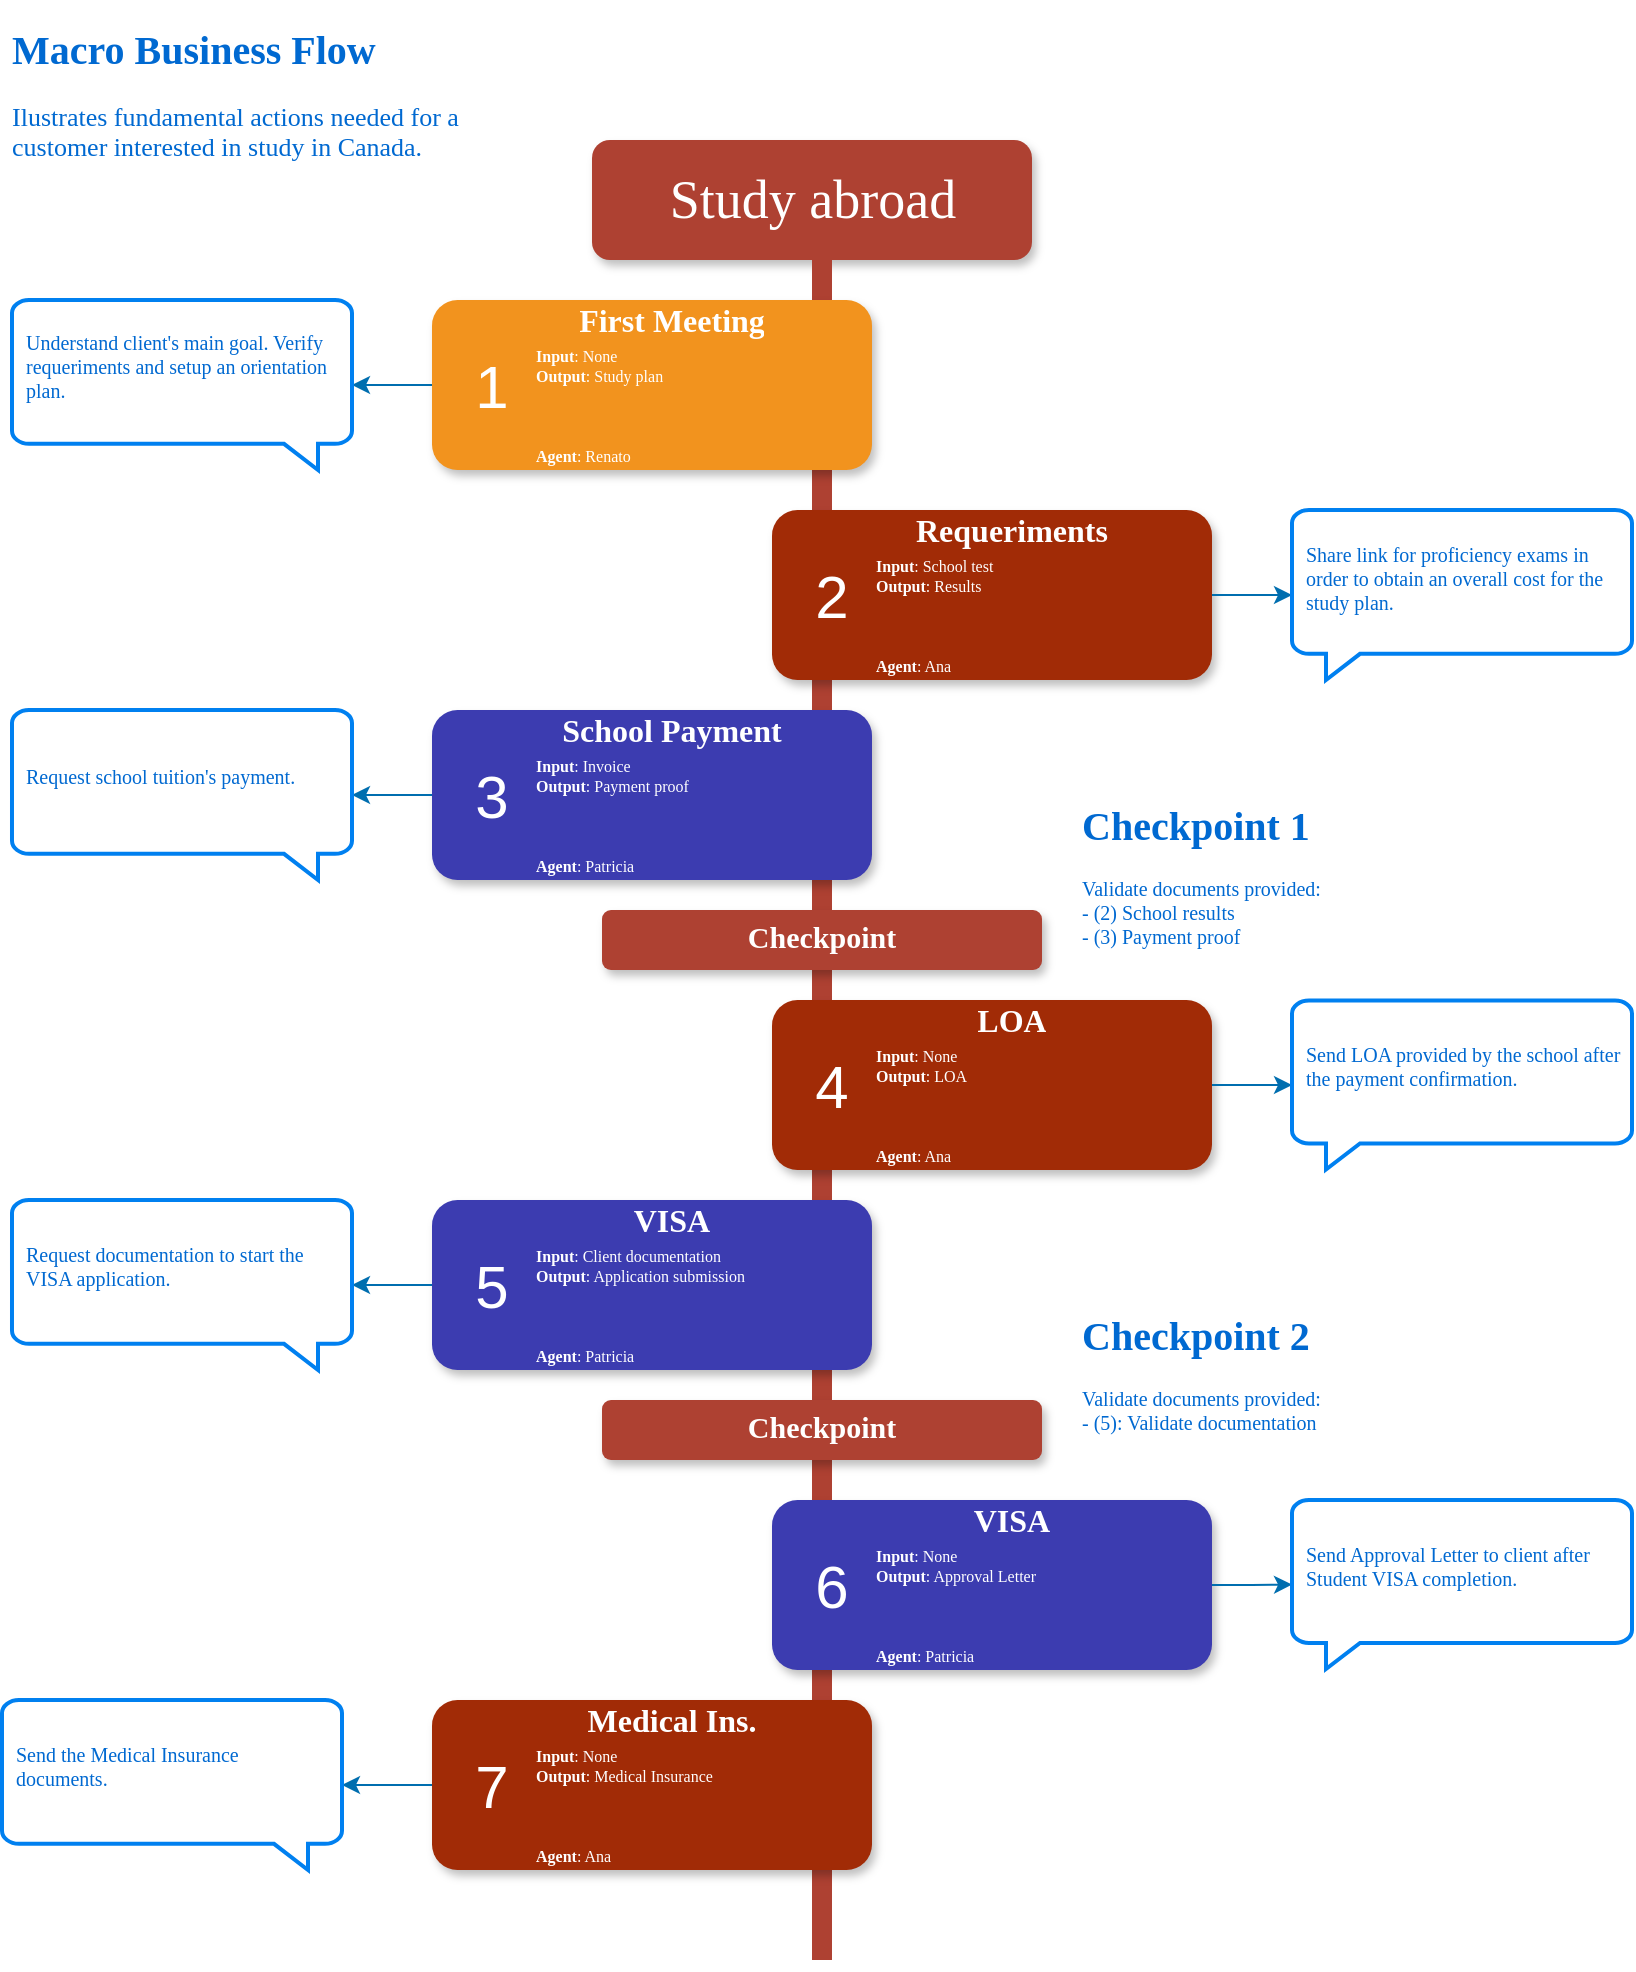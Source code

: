 <mxfile version="13.3.5" type="device"><diagram name="Page-1" id="fbcf5db9-b524-4cd4-e4f3-379dc89c3999"><mxGraphModel dx="813" dy="475" grid="1" gridSize="10" guides="1" tooltips="1" connect="1" arrows="1" fold="1" page="1" pageScale="1" pageWidth="850" pageHeight="1100" background="#ffffff" math="0" shadow="0"><root><mxCell id="0"/><mxCell id="1" parent="0"/><mxCell id="NE20-TnArG-rOe8Al59K-18" value="" style="rounded=1;whiteSpace=wrap;html=1;strokeWidth=1;fontSize=13;align=center;gradientDirection=east;verticalAlign=top;shadow=1;fontColor=#ffffff;strokeColor=none;fillColor=#AE4132;" vertex="1" parent="1"><mxGeometry x="320" y="70" width="220" height="60" as="geometry"/></mxCell><mxCell id="2a0f93b5c73ef8e7-1" value="" style="line;strokeWidth=10;direction=south;html=1;fillColor=none;fontSize=13;fontColor=#000000;align=center;strokeColor=#AE4132;" parent="1" vertex="1"><mxGeometry x="430" y="130" width="10" height="850" as="geometry"/></mxCell><mxCell id="NE20-TnArG-rOe8Al59K-45" style="edgeStyle=orthogonalEdgeStyle;rounded=0;orthogonalLoop=1;jettySize=auto;html=1;fontFamily=Verdana;fontSize=15;fontColor=#FFFFFF;fillColor=#1ba1e2;strokeColor=#006EAF;" edge="1" parent="1" source="2a0f93b5c73ef8e7-2" target="NE20-TnArG-rOe8Al59K-44"><mxGeometry relative="1" as="geometry"/></mxCell><mxCell id="2a0f93b5c73ef8e7-2" value="" style="rounded=1;whiteSpace=wrap;html=1;strokeColor=none;strokeWidth=1;fillColor=#F2931E;fontSize=13;fontColor=#FFFFFF;align=center;gradientColor=none;gradientDirection=east;verticalAlign=top;shadow=1;" parent="1" vertex="1"><mxGeometry x="240" y="150" width="220" height="85" as="geometry"/></mxCell><mxCell id="2a0f93b5c73ef8e7-3" value="1" style="text;html=1;strokeColor=none;fillColor=none;align=center;verticalAlign=middle;whiteSpace=wrap;fontSize=30;fontColor=#FFFFFF;" parent="1" vertex="1"><mxGeometry x="250" y="183" width="40" height="20" as="geometry"/></mxCell><mxCell id="2a0f93b5c73ef8e7-18" value="&lt;h1 style=&quot;font-size: 16px&quot;&gt;First Meeting&lt;/h1&gt;" style="text;html=1;spacing=5;spacingTop=-20;whiteSpace=wrap;overflow=hidden;strokeColor=none;strokeWidth=4;fillColor=none;gradientColor=#007FFF;fontSize=16;fontColor=#FFFFFF;align=center;fontFamily=Verdana;" parent="1" vertex="1"><mxGeometry x="280" y="150" width="160" height="21" as="geometry"/></mxCell><mxCell id="NE20-TnArG-rOe8Al59K-2" value="Study abroad" style="text;html=1;align=center;verticalAlign=middle;resizable=0;points=[];autosize=1;fontFamily=Verdana;fontSize=27;fontColor=#FFFFFF;" vertex="1" parent="1"><mxGeometry x="330" y="80" width="200" height="40" as="geometry"/></mxCell><mxCell id="NE20-TnArG-rOe8Al59K-6" value="&lt;b&gt;Input&lt;/b&gt;: None&lt;br&gt;&lt;b&gt;Output&lt;/b&gt;: Study plan" style="text;html=1;strokeColor=none;fillColor=none;align=left;verticalAlign=middle;whiteSpace=wrap;rounded=0;fontFamily=Verdana;fontSize=8;fontColor=#FFFFFF;" vertex="1" parent="1"><mxGeometry x="290" y="171" width="160" height="24" as="geometry"/></mxCell><mxCell id="NE20-TnArG-rOe8Al59K-7" value="&lt;b&gt;Agent&lt;/b&gt;: Renato" style="text;html=1;strokeColor=none;fillColor=none;align=left;verticalAlign=middle;whiteSpace=wrap;rounded=0;fontFamily=Verdana;fontSize=8;fontColor=#FFFFFF;" vertex="1" parent="1"><mxGeometry x="290" y="221" width="160" height="14" as="geometry"/></mxCell><mxCell id="NE20-TnArG-rOe8Al59K-8" value="" style="rounded=1;whiteSpace=wrap;html=1;strokeColor=none;strokeWidth=1;fontSize=13;fontColor=#FFFFFF;align=center;gradientColor=none;gradientDirection=east;verticalAlign=top;shadow=1;fillColor=#A12B06;" vertex="1" parent="1"><mxGeometry x="410" y="255" width="220" height="85" as="geometry"/></mxCell><mxCell id="NE20-TnArG-rOe8Al59K-9" value="2" style="text;html=1;strokeColor=none;fillColor=none;align=center;verticalAlign=middle;whiteSpace=wrap;fontSize=30;fontColor=#FFFFFF;" vertex="1" parent="1"><mxGeometry x="420" y="288" width="40" height="20" as="geometry"/></mxCell><mxCell id="NE20-TnArG-rOe8Al59K-10" value="&lt;h1 style=&quot;font-size: 16px&quot;&gt;Requeriments&lt;/h1&gt;" style="text;html=1;spacing=5;spacingTop=-20;whiteSpace=wrap;overflow=hidden;strokeColor=none;strokeWidth=4;fillColor=none;gradientColor=#007FFF;fontSize=16;fontColor=#FFFFFF;align=center;fontFamily=Verdana;" vertex="1" parent="1"><mxGeometry x="450" y="255" width="160" height="21" as="geometry"/></mxCell><mxCell id="NE20-TnArG-rOe8Al59K-11" value="&lt;b&gt;Input&lt;/b&gt;: School test&lt;br&gt;&lt;b&gt;Output&lt;/b&gt;: Results" style="text;html=1;strokeColor=none;fillColor=none;align=left;verticalAlign=middle;whiteSpace=wrap;rounded=0;fontFamily=Verdana;fontSize=8;fontColor=#FFFFFF;" vertex="1" parent="1"><mxGeometry x="460" y="276" width="160" height="24" as="geometry"/></mxCell><mxCell id="NE20-TnArG-rOe8Al59K-12" value="&lt;b&gt;Agent&lt;/b&gt;: Ana" style="text;html=1;strokeColor=none;fillColor=none;align=left;verticalAlign=middle;whiteSpace=wrap;rounded=0;fontFamily=Verdana;fontSize=8;fontColor=#FFFFFF;" vertex="1" parent="1"><mxGeometry x="460" y="326" width="160" height="14" as="geometry"/></mxCell><mxCell id="NE20-TnArG-rOe8Al59K-13" value="" style="rounded=1;whiteSpace=wrap;html=1;strokeColor=none;strokeWidth=1;fontSize=13;fontColor=#FFFFFF;align=center;gradientColor=none;gradientDirection=east;verticalAlign=top;shadow=1;fillColor=#3C3CB0;" vertex="1" parent="1"><mxGeometry x="240" y="355" width="220" height="85" as="geometry"/></mxCell><mxCell id="NE20-TnArG-rOe8Al59K-14" value="3" style="text;html=1;strokeColor=none;fillColor=none;align=center;verticalAlign=middle;whiteSpace=wrap;fontSize=30;fontColor=#FFFFFF;" vertex="1" parent="1"><mxGeometry x="250" y="388" width="40" height="20" as="geometry"/></mxCell><mxCell id="NE20-TnArG-rOe8Al59K-15" value="&lt;h1 style=&quot;font-size: 16px&quot;&gt;School Payment&lt;/h1&gt;" style="text;html=1;spacing=5;spacingTop=-20;whiteSpace=wrap;overflow=hidden;strokeColor=none;strokeWidth=4;fillColor=none;gradientColor=#007FFF;fontSize=16;fontColor=#FFFFFF;align=center;fontFamily=Verdana;" vertex="1" parent="1"><mxGeometry x="280" y="355" width="160" height="21" as="geometry"/></mxCell><mxCell id="NE20-TnArG-rOe8Al59K-16" value="&lt;b&gt;Input&lt;/b&gt;: Invoice&lt;br&gt;&lt;b&gt;Output&lt;/b&gt;: Payment proof" style="text;html=1;strokeColor=none;fillColor=none;align=left;verticalAlign=middle;whiteSpace=wrap;rounded=0;fontFamily=Verdana;fontSize=8;fontColor=#FFFFFF;" vertex="1" parent="1"><mxGeometry x="290" y="376" width="160" height="24" as="geometry"/></mxCell><mxCell id="NE20-TnArG-rOe8Al59K-17" value="&lt;b&gt;Agent&lt;/b&gt;: Patricia" style="text;html=1;strokeColor=none;fillColor=none;align=left;verticalAlign=middle;whiteSpace=wrap;rounded=0;fontFamily=Verdana;fontSize=8;fontColor=#FFFFFF;" vertex="1" parent="1"><mxGeometry x="290" y="426" width="160" height="14" as="geometry"/></mxCell><mxCell id="NE20-TnArG-rOe8Al59K-19" value="" style="rounded=1;whiteSpace=wrap;html=1;strokeColor=none;strokeWidth=1;fontSize=13;fontColor=#FFFFFF;align=center;gradientColor=none;gradientDirection=east;verticalAlign=top;shadow=1;fillColor=#AE4132;" vertex="1" parent="1"><mxGeometry x="325" y="455" width="220" height="30" as="geometry"/></mxCell><mxCell id="NE20-TnArG-rOe8Al59K-20" value="&lt;h1 style=&quot;font-size: 15px;&quot;&gt;Checkpoint&lt;/h1&gt;" style="text;html=1;spacing=5;spacingTop=-20;whiteSpace=wrap;overflow=hidden;strokeColor=none;strokeWidth=4;fillColor=none;gradientColor=#007FFF;fontSize=15;fontColor=#FFFFFF;align=center;fontFamily=Verdana;" vertex="1" parent="1"><mxGeometry x="355" y="459.5" width="160" height="21" as="geometry"/></mxCell><mxCell id="NE20-TnArG-rOe8Al59K-22" value="" style="rounded=1;whiteSpace=wrap;html=1;strokeColor=none;strokeWidth=1;fontSize=13;fontColor=#FFFFFF;align=center;gradientColor=none;gradientDirection=east;verticalAlign=top;shadow=1;fillColor=#A12B06;" vertex="1" parent="1"><mxGeometry x="410" y="500" width="220" height="85" as="geometry"/></mxCell><mxCell id="NE20-TnArG-rOe8Al59K-23" value="4" style="text;html=1;strokeColor=none;fillColor=none;align=center;verticalAlign=middle;whiteSpace=wrap;fontSize=30;fontColor=#FFFFFF;" vertex="1" parent="1"><mxGeometry x="420" y="533" width="40" height="20" as="geometry"/></mxCell><mxCell id="NE20-TnArG-rOe8Al59K-24" value="&lt;h1 style=&quot;font-size: 16px&quot;&gt;LOA&lt;/h1&gt;" style="text;html=1;spacing=5;spacingTop=-20;whiteSpace=wrap;overflow=hidden;strokeColor=none;strokeWidth=4;fillColor=none;gradientColor=#007FFF;fontSize=16;fontColor=#FFFFFF;align=center;fontFamily=Verdana;" vertex="1" parent="1"><mxGeometry x="450" y="500" width="160" height="21" as="geometry"/></mxCell><mxCell id="NE20-TnArG-rOe8Al59K-25" value="&lt;b&gt;Input&lt;/b&gt;: None&lt;br&gt;&lt;b&gt;Output&lt;/b&gt;: LOA" style="text;html=1;strokeColor=none;fillColor=none;align=left;verticalAlign=middle;whiteSpace=wrap;rounded=0;fontFamily=Verdana;fontSize=8;fontColor=#FFFFFF;" vertex="1" parent="1"><mxGeometry x="460" y="521" width="160" height="24" as="geometry"/></mxCell><mxCell id="NE20-TnArG-rOe8Al59K-26" value="&lt;b&gt;Agent&lt;/b&gt;: Ana" style="text;html=1;strokeColor=none;fillColor=none;align=left;verticalAlign=middle;whiteSpace=wrap;rounded=0;fontFamily=Verdana;fontSize=8;fontColor=#FFFFFF;" vertex="1" parent="1"><mxGeometry x="460" y="571" width="160" height="14" as="geometry"/></mxCell><mxCell id="NE20-TnArG-rOe8Al59K-27" value="" style="rounded=1;whiteSpace=wrap;html=1;strokeColor=none;strokeWidth=1;fontSize=13;fontColor=#FFFFFF;align=center;gradientColor=none;gradientDirection=east;verticalAlign=top;shadow=1;fillColor=#3C3CB0;" vertex="1" parent="1"><mxGeometry x="240" y="600" width="220" height="85" as="geometry"/></mxCell><mxCell id="NE20-TnArG-rOe8Al59K-28" value="5" style="text;html=1;strokeColor=none;fillColor=none;align=center;verticalAlign=middle;whiteSpace=wrap;fontSize=30;fontColor=#FFFFFF;" vertex="1" parent="1"><mxGeometry x="250" y="633" width="40" height="20" as="geometry"/></mxCell><mxCell id="NE20-TnArG-rOe8Al59K-29" value="&lt;h1 style=&quot;font-size: 16px&quot;&gt;VISA&lt;/h1&gt;" style="text;html=1;spacing=5;spacingTop=-20;whiteSpace=wrap;overflow=hidden;strokeColor=none;strokeWidth=4;fillColor=none;gradientColor=#007FFF;fontSize=16;fontColor=#FFFFFF;align=center;fontFamily=Verdana;" vertex="1" parent="1"><mxGeometry x="280" y="600" width="160" height="21" as="geometry"/></mxCell><mxCell id="NE20-TnArG-rOe8Al59K-30" value="&lt;b&gt;Input&lt;/b&gt;: Client documentation&lt;br&gt;&lt;b&gt;Output&lt;/b&gt;: Application submission" style="text;html=1;strokeColor=none;fillColor=none;align=left;verticalAlign=middle;whiteSpace=wrap;rounded=0;fontFamily=Verdana;fontSize=8;fontColor=#FFFFFF;" vertex="1" parent="1"><mxGeometry x="290" y="621" width="160" height="24" as="geometry"/></mxCell><mxCell id="NE20-TnArG-rOe8Al59K-31" value="&lt;b&gt;Agent&lt;/b&gt;: Patricia" style="text;html=1;strokeColor=none;fillColor=none;align=left;verticalAlign=middle;whiteSpace=wrap;rounded=0;fontFamily=Verdana;fontSize=8;fontColor=#FFFFFF;" vertex="1" parent="1"><mxGeometry x="290" y="671" width="160" height="14" as="geometry"/></mxCell><mxCell id="NE20-TnArG-rOe8Al59K-32" value="" style="rounded=1;whiteSpace=wrap;html=1;strokeColor=none;strokeWidth=1;fontSize=13;fontColor=#FFFFFF;align=center;gradientColor=none;gradientDirection=east;verticalAlign=top;shadow=1;fillColor=#AE4132;" vertex="1" parent="1"><mxGeometry x="325" y="700" width="220" height="30" as="geometry"/></mxCell><mxCell id="NE20-TnArG-rOe8Al59K-33" value="&lt;h1 style=&quot;font-size: 15px;&quot;&gt;Checkpoint&lt;/h1&gt;" style="text;html=1;spacing=5;spacingTop=-20;whiteSpace=wrap;overflow=hidden;strokeColor=none;strokeWidth=4;fillColor=none;gradientColor=#007FFF;fontSize=15;fontColor=#FFFFFF;align=center;fontFamily=Verdana;" vertex="1" parent="1"><mxGeometry x="355" y="704.5" width="160" height="21" as="geometry"/></mxCell><mxCell id="NE20-TnArG-rOe8Al59K-34" value="" style="rounded=1;whiteSpace=wrap;html=1;strokeColor=none;strokeWidth=1;fontSize=13;fontColor=#FFFFFF;align=center;gradientColor=none;gradientDirection=east;verticalAlign=top;shadow=1;fillColor=#3C3CB0;" vertex="1" parent="1"><mxGeometry x="410" y="750" width="220" height="85" as="geometry"/></mxCell><mxCell id="NE20-TnArG-rOe8Al59K-35" value="6" style="text;html=1;strokeColor=none;fillColor=none;align=center;verticalAlign=middle;whiteSpace=wrap;fontSize=30;fontColor=#FFFFFF;" vertex="1" parent="1"><mxGeometry x="420" y="783" width="40" height="20" as="geometry"/></mxCell><mxCell id="NE20-TnArG-rOe8Al59K-36" value="&lt;h1 style=&quot;font-size: 16px&quot;&gt;VISA&lt;/h1&gt;" style="text;html=1;spacing=5;spacingTop=-20;whiteSpace=wrap;overflow=hidden;strokeColor=none;strokeWidth=4;fillColor=none;gradientColor=#007FFF;fontSize=16;fontColor=#FFFFFF;align=center;fontFamily=Verdana;" vertex="1" parent="1"><mxGeometry x="450" y="750" width="160" height="21" as="geometry"/></mxCell><mxCell id="NE20-TnArG-rOe8Al59K-37" value="&lt;b&gt;Input&lt;/b&gt;: None&lt;br&gt;&lt;b&gt;Output&lt;/b&gt;: Approval Letter" style="text;html=1;strokeColor=none;fillColor=none;align=left;verticalAlign=middle;whiteSpace=wrap;rounded=0;fontFamily=Verdana;fontSize=8;fontColor=#FFFFFF;" vertex="1" parent="1"><mxGeometry x="460" y="771" width="160" height="24" as="geometry"/></mxCell><mxCell id="NE20-TnArG-rOe8Al59K-38" value="&lt;b&gt;Agent&lt;/b&gt;: Patricia" style="text;html=1;strokeColor=none;fillColor=none;align=left;verticalAlign=middle;whiteSpace=wrap;rounded=0;fontFamily=Verdana;fontSize=8;fontColor=#FFFFFF;" vertex="1" parent="1"><mxGeometry x="460" y="821" width="160" height="14" as="geometry"/></mxCell><mxCell id="NE20-TnArG-rOe8Al59K-39" value="" style="rounded=1;whiteSpace=wrap;html=1;strokeColor=none;strokeWidth=1;fontSize=13;fontColor=#FFFFFF;align=center;gradientColor=none;gradientDirection=east;verticalAlign=top;shadow=1;fillColor=#A12B06;" vertex="1" parent="1"><mxGeometry x="240" y="850" width="220" height="85" as="geometry"/></mxCell><mxCell id="NE20-TnArG-rOe8Al59K-40" value="7" style="text;html=1;strokeColor=none;fillColor=none;align=center;verticalAlign=middle;whiteSpace=wrap;fontSize=30;fontColor=#FFFFFF;" vertex="1" parent="1"><mxGeometry x="250" y="883" width="40" height="20" as="geometry"/></mxCell><mxCell id="NE20-TnArG-rOe8Al59K-41" value="&lt;h1 style=&quot;font-size: 16px&quot;&gt;Medical Ins.&lt;/h1&gt;" style="text;html=1;spacing=5;spacingTop=-20;whiteSpace=wrap;overflow=hidden;strokeColor=none;strokeWidth=4;fillColor=none;gradientColor=#007FFF;fontSize=16;fontColor=#FFFFFF;align=center;fontFamily=Verdana;" vertex="1" parent="1"><mxGeometry x="280" y="850" width="160" height="21" as="geometry"/></mxCell><mxCell id="NE20-TnArG-rOe8Al59K-42" value="&lt;b&gt;Input&lt;/b&gt;: None&lt;br&gt;&lt;b&gt;Output&lt;/b&gt;: Medical Insurance" style="text;html=1;strokeColor=none;fillColor=none;align=left;verticalAlign=middle;whiteSpace=wrap;rounded=0;fontFamily=Verdana;fontSize=8;fontColor=#FFFFFF;" vertex="1" parent="1"><mxGeometry x="290" y="871" width="160" height="24" as="geometry"/></mxCell><mxCell id="NE20-TnArG-rOe8Al59K-43" value="&lt;b&gt;Agent&lt;/b&gt;: Ana" style="text;html=1;strokeColor=none;fillColor=none;align=left;verticalAlign=middle;whiteSpace=wrap;rounded=0;fontFamily=Verdana;fontSize=8;fontColor=#FFFFFF;" vertex="1" parent="1"><mxGeometry x="290" y="921" width="160" height="14" as="geometry"/></mxCell><mxCell id="NE20-TnArG-rOe8Al59K-44" value="" style="html=1;verticalLabelPosition=bottom;align=center;labelBackgroundColor=#ffffff;verticalAlign=top;strokeWidth=2;strokeColor=#0080F0;shadow=0;dashed=0;shape=mxgraph.ios7.icons.message;fontFamily=Verdana;fontSize=15;fontColor=#FFFFFF;fillColor=#FFFFFF;" vertex="1" parent="1"><mxGeometry x="30" y="150" width="170" height="85" as="geometry"/></mxCell><mxCell id="NE20-TnArG-rOe8Al59K-51" value="Understand client's main goal. Verify requeriments and setup an orientation plan." style="text;html=1;strokeColor=none;fillColor=none;align=left;verticalAlign=middle;whiteSpace=wrap;rounded=0;fontFamily=Verdana;fontSize=10;fontColor=#0069D1;" vertex="1" parent="1"><mxGeometry x="35" y="158" width="160" height="50" as="geometry"/></mxCell><mxCell id="NE20-TnArG-rOe8Al59K-54" style="edgeStyle=orthogonalEdgeStyle;rounded=0;orthogonalLoop=1;jettySize=auto;html=1;fontFamily=Verdana;fontSize=15;fontColor=#FFFFFF;fillColor=#1ba1e2;strokeColor=#006EAF;exitX=1;exitY=0.5;exitDx=0;exitDy=0;" edge="1" target="NE20-TnArG-rOe8Al59K-55" parent="1" source="NE20-TnArG-rOe8Al59K-8"><mxGeometry relative="1" as="geometry"><mxPoint x="770" y="430.5" as="sourcePoint"/></mxGeometry></mxCell><mxCell id="NE20-TnArG-rOe8Al59K-55" value="" style="html=1;verticalLabelPosition=bottom;align=center;labelBackgroundColor=#ffffff;verticalAlign=top;strokeWidth=2;strokeColor=#0080F0;shadow=0;dashed=0;shape=mxgraph.ios7.icons.message;fontFamily=Verdana;fontSize=15;fontColor=#FFFFFF;fillColor=#FFFFFF;rotation=0;flipH=1;" vertex="1" parent="1"><mxGeometry x="670" y="255" width="170" height="85" as="geometry"/></mxCell><mxCell id="NE20-TnArG-rOe8Al59K-56" value="Share link for proficiency exams in order to obtain an overall cost for the study plan." style="text;html=1;strokeColor=none;fillColor=none;align=left;verticalAlign=middle;whiteSpace=wrap;rounded=0;fontFamily=Verdana;fontSize=10;fontColor=#0069D1;" vertex="1" parent="1"><mxGeometry x="675" y="263.5" width="160" height="50" as="geometry"/></mxCell><mxCell id="NE20-TnArG-rOe8Al59K-57" style="edgeStyle=orthogonalEdgeStyle;rounded=0;orthogonalLoop=1;jettySize=auto;html=1;fontFamily=Verdana;fontSize=15;fontColor=#FFFFFF;fillColor=#1ba1e2;strokeColor=#006EAF;exitX=0;exitY=0.5;exitDx=0;exitDy=0;" edge="1" target="NE20-TnArG-rOe8Al59K-58" parent="1" source="NE20-TnArG-rOe8Al59K-13"><mxGeometry relative="1" as="geometry"><mxPoint x="230" y="398" as="sourcePoint"/></mxGeometry></mxCell><mxCell id="NE20-TnArG-rOe8Al59K-58" value="" style="html=1;verticalLabelPosition=bottom;align=center;labelBackgroundColor=#ffffff;verticalAlign=top;strokeWidth=2;strokeColor=#0080F0;shadow=0;dashed=0;shape=mxgraph.ios7.icons.message;fontFamily=Verdana;fontSize=15;fontColor=#FFFFFF;fillColor=#FFFFFF;" vertex="1" parent="1"><mxGeometry x="30" y="355" width="170" height="85" as="geometry"/></mxCell><mxCell id="NE20-TnArG-rOe8Al59K-59" value="Request school tuition's payment." style="text;html=1;strokeColor=none;fillColor=none;align=left;verticalAlign=middle;whiteSpace=wrap;rounded=0;fontFamily=Verdana;fontSize=10;fontColor=#0069D1;" vertex="1" parent="1"><mxGeometry x="35" y="363" width="160" height="50" as="geometry"/></mxCell><mxCell id="NE20-TnArG-rOe8Al59K-60" value="&lt;h1&gt;Checkpoint 1&lt;/h1&gt;&lt;p&gt;Validate documents provided:&lt;br&gt;- (2) School results&lt;br&gt;- (3) Payment proof&lt;br&gt;&lt;/p&gt;" style="text;html=1;strokeColor=none;fillColor=none;spacing=5;spacingTop=-20;whiteSpace=wrap;overflow=hidden;rounded=0;fontFamily=Verdana;fontSize=10;fontColor=#0069D1;align=left;" vertex="1" parent="1"><mxGeometry x="560" y="398" width="190" height="87" as="geometry"/></mxCell><mxCell id="NE20-TnArG-rOe8Al59K-61" style="edgeStyle=orthogonalEdgeStyle;rounded=0;orthogonalLoop=1;jettySize=auto;html=1;fontFamily=Verdana;fontSize=15;fontColor=#FFFFFF;fillColor=#1ba1e2;strokeColor=#006EAF;exitX=1;exitY=0.5;exitDx=0;exitDy=0;" edge="1" target="NE20-TnArG-rOe8Al59K-62" parent="1" source="NE20-TnArG-rOe8Al59K-22"><mxGeometry relative="1" as="geometry"><mxPoint x="670" y="587" as="sourcePoint"/></mxGeometry></mxCell><mxCell id="NE20-TnArG-rOe8Al59K-62" value="" style="html=1;verticalLabelPosition=bottom;align=center;labelBackgroundColor=#ffffff;verticalAlign=top;strokeWidth=2;strokeColor=#0080F0;shadow=0;dashed=0;shape=mxgraph.ios7.icons.message;fontFamily=Verdana;fontSize=15;fontColor=#FFFFFF;fillColor=#FFFFFF;rotation=0;flipH=1;" vertex="1" parent="1"><mxGeometry x="670" y="500.25" width="170" height="84.5" as="geometry"/></mxCell><mxCell id="NE20-TnArG-rOe8Al59K-63" value="Send LOA provided by the school after the payment confirmation." style="text;html=1;strokeColor=none;fillColor=none;align=left;verticalAlign=middle;whiteSpace=wrap;rounded=0;fontFamily=Verdana;fontSize=10;fontColor=#0069D1;" vertex="1" parent="1"><mxGeometry x="675" y="508.25" width="160" height="50" as="geometry"/></mxCell><mxCell id="NE20-TnArG-rOe8Al59K-64" style="edgeStyle=orthogonalEdgeStyle;rounded=0;orthogonalLoop=1;jettySize=auto;html=1;fontFamily=Verdana;fontSize=15;fontColor=#FFFFFF;fillColor=#1ba1e2;strokeColor=#006EAF;exitX=0;exitY=0.5;exitDx=0;exitDy=0;" edge="1" target="NE20-TnArG-rOe8Al59K-65" parent="1" source="NE20-TnArG-rOe8Al59K-27"><mxGeometry relative="1" as="geometry"><mxPoint x="230" y="707.5" as="sourcePoint"/></mxGeometry></mxCell><mxCell id="NE20-TnArG-rOe8Al59K-65" value="" style="html=1;verticalLabelPosition=bottom;align=center;labelBackgroundColor=#ffffff;verticalAlign=top;strokeWidth=2;strokeColor=#0080F0;shadow=0;dashed=0;shape=mxgraph.ios7.icons.message;fontFamily=Verdana;fontSize=15;fontColor=#FFFFFF;fillColor=#FFFFFF;" vertex="1" parent="1"><mxGeometry x="30" y="600" width="170" height="85" as="geometry"/></mxCell><mxCell id="NE20-TnArG-rOe8Al59K-66" value="Request documentation to start the VISA application." style="text;html=1;strokeColor=none;fillColor=none;align=left;verticalAlign=middle;whiteSpace=wrap;rounded=0;fontFamily=Verdana;fontSize=10;fontColor=#0069D1;" vertex="1" parent="1"><mxGeometry x="35" y="608" width="160" height="50" as="geometry"/></mxCell><mxCell id="NE20-TnArG-rOe8Al59K-67" value="&lt;h1&gt;Checkpoint 2&lt;/h1&gt;&lt;p&gt;Validate documents provided:&lt;br&gt;- (5): Validate documentation&lt;br&gt;&lt;/p&gt;" style="text;html=1;strokeColor=none;fillColor=none;spacing=5;spacingTop=-20;whiteSpace=wrap;overflow=hidden;rounded=0;fontFamily=Verdana;fontSize=10;fontColor=#0069D1;align=left;" vertex="1" parent="1"><mxGeometry x="560" y="653" width="190" height="87" as="geometry"/></mxCell><mxCell id="NE20-TnArG-rOe8Al59K-68" style="edgeStyle=orthogonalEdgeStyle;rounded=0;orthogonalLoop=1;jettySize=auto;html=1;fontFamily=Verdana;fontSize=15;fontColor=#FFFFFF;fillColor=#1ba1e2;strokeColor=#006EAF;exitX=1;exitY=0.5;exitDx=0;exitDy=0;" edge="1" target="NE20-TnArG-rOe8Al59K-69" parent="1" source="NE20-TnArG-rOe8Al59K-34"><mxGeometry relative="1" as="geometry"><mxPoint x="630" y="913.25" as="sourcePoint"/></mxGeometry></mxCell><mxCell id="NE20-TnArG-rOe8Al59K-69" value="" style="html=1;verticalLabelPosition=bottom;align=center;labelBackgroundColor=#ffffff;verticalAlign=top;strokeWidth=2;strokeColor=#0080F0;shadow=0;dashed=0;shape=mxgraph.ios7.icons.message;fontFamily=Verdana;fontSize=15;fontColor=#FFFFFF;fillColor=#FFFFFF;rotation=0;flipH=1;" vertex="1" parent="1"><mxGeometry x="670" y="750" width="170" height="84.5" as="geometry"/></mxCell><mxCell id="NE20-TnArG-rOe8Al59K-70" value="Send Approval Letter to client after Student VISA completion." style="text;html=1;strokeColor=none;fillColor=none;align=left;verticalAlign=middle;whiteSpace=wrap;rounded=0;fontFamily=Verdana;fontSize=10;fontColor=#0069D1;" vertex="1" parent="1"><mxGeometry x="675" y="758" width="160" height="50" as="geometry"/></mxCell><mxCell id="NE20-TnArG-rOe8Al59K-71" style="edgeStyle=orthogonalEdgeStyle;rounded=0;orthogonalLoop=1;jettySize=auto;html=1;fontFamily=Verdana;fontSize=15;fontColor=#FFFFFF;fillColor=#1ba1e2;strokeColor=#006EAF;exitX=0;exitY=0.5;exitDx=0;exitDy=0;" edge="1" target="NE20-TnArG-rOe8Al59K-72" parent="1" source="NE20-TnArG-rOe8Al59K-39"><mxGeometry relative="1" as="geometry"><mxPoint x="235" y="902.5" as="sourcePoint"/></mxGeometry></mxCell><mxCell id="NE20-TnArG-rOe8Al59K-72" value="" style="html=1;verticalLabelPosition=bottom;align=center;labelBackgroundColor=#ffffff;verticalAlign=top;strokeWidth=2;strokeColor=#0080F0;shadow=0;dashed=0;shape=mxgraph.ios7.icons.message;fontFamily=Verdana;fontSize=15;fontColor=#FFFFFF;fillColor=#FFFFFF;" vertex="1" parent="1"><mxGeometry x="25" y="850" width="170" height="85" as="geometry"/></mxCell><mxCell id="NE20-TnArG-rOe8Al59K-73" value="Send the Medical Insurance documents." style="text;html=1;strokeColor=none;fillColor=none;align=left;verticalAlign=middle;whiteSpace=wrap;rounded=0;fontFamily=Verdana;fontSize=10;fontColor=#0069D1;" vertex="1" parent="1"><mxGeometry x="30" y="858" width="160" height="50" as="geometry"/></mxCell><mxCell id="NE20-TnArG-rOe8Al59K-74" value="&lt;h1&gt;Macro Business Flow&lt;/h1&gt;&lt;p&gt;&lt;font style=&quot;font-size: 13px&quot;&gt;Ilustrates fundamental actions needed for a customer interested in study in Canada.&lt;/font&gt;&lt;/p&gt;" style="text;html=1;strokeColor=none;fillColor=none;spacing=5;spacingTop=-20;whiteSpace=wrap;overflow=hidden;rounded=0;fontFamily=Verdana;fontSize=10;fontColor=#0069D1;align=left;" vertex="1" parent="1"><mxGeometry x="25" y="10" width="250" height="87" as="geometry"/></mxCell></root></mxGraphModel></diagram></mxfile>